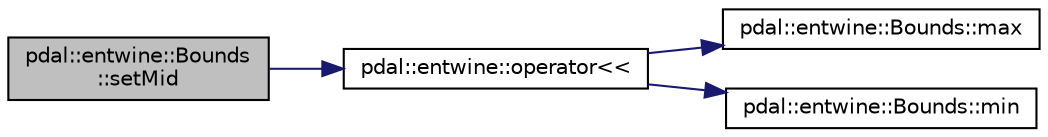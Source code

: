 digraph "pdal::entwine::Bounds::setMid"
{
  edge [fontname="Helvetica",fontsize="10",labelfontname="Helvetica",labelfontsize="10"];
  node [fontname="Helvetica",fontsize="10",shape=record];
  rankdir="LR";
  Node1 [label="pdal::entwine::Bounds\l::setMid",height=0.2,width=0.4,color="black", fillcolor="grey75", style="filled", fontcolor="black"];
  Node1 -> Node2 [color="midnightblue",fontsize="10",style="solid",fontname="Helvetica"];
  Node2 [label="pdal::entwine::operator\<\<",height=0.2,width=0.4,color="black", fillcolor="white", style="filled",URL="$namespacepdal_1_1entwine.html#a0e121edf608aed244a8b7d7e322b05bd"];
  Node2 -> Node3 [color="midnightblue",fontsize="10",style="solid",fontname="Helvetica"];
  Node3 [label="pdal::entwine::Bounds::max",height=0.2,width=0.4,color="black", fillcolor="white", style="filled",URL="$classpdal_1_1entwine_1_1Bounds.html#ada24966b1e21a6118dae010ed1e24803"];
  Node2 -> Node4 [color="midnightblue",fontsize="10",style="solid",fontname="Helvetica"];
  Node4 [label="pdal::entwine::Bounds::min",height=0.2,width=0.4,color="black", fillcolor="white", style="filled",URL="$classpdal_1_1entwine_1_1Bounds.html#a84002d285e0f6bfeef4ace7f79b783c8"];
}
